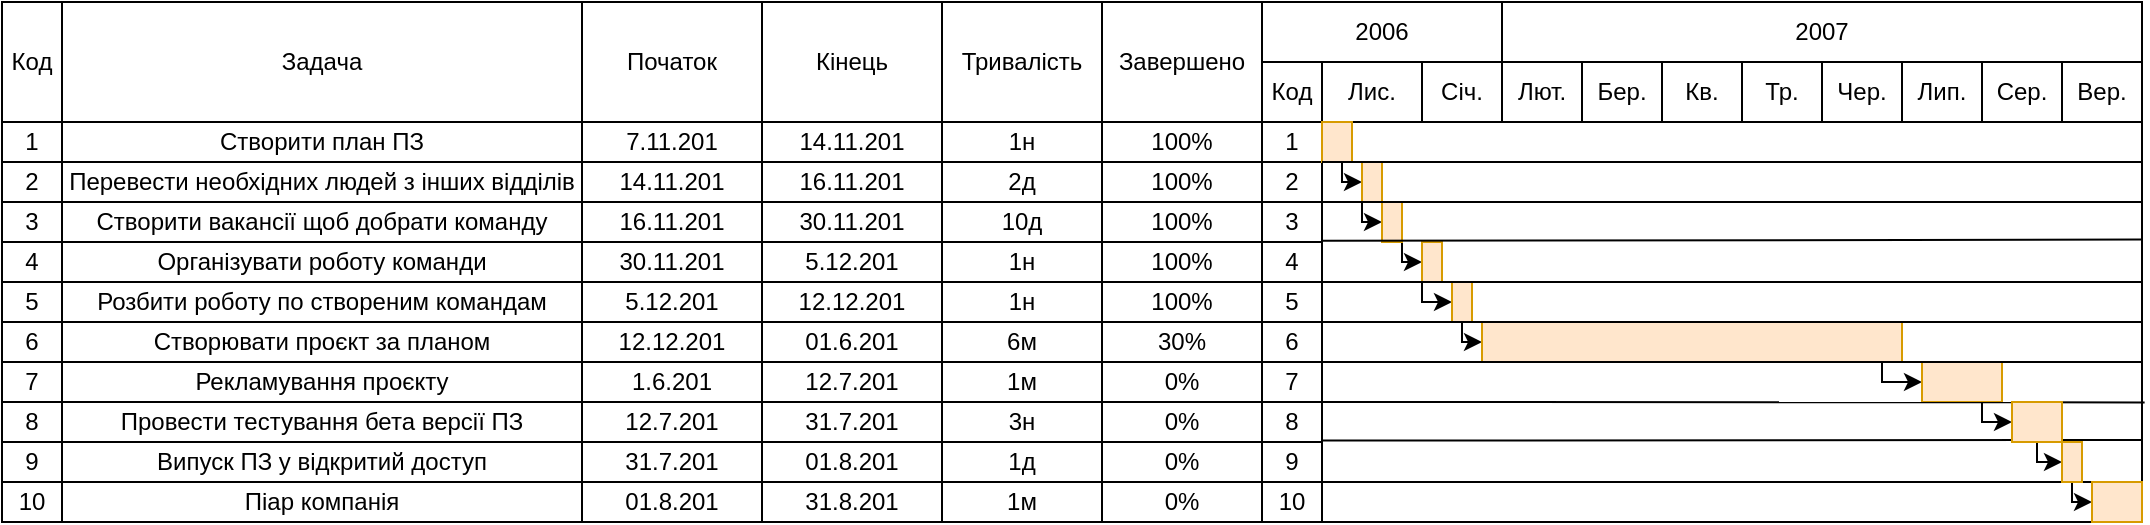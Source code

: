 <mxfile version="22.1.11" type="device">
  <diagram name="Page-1" id="QjTo8kEE8wPIJwBDdv7z">
    <mxGraphModel dx="1997" dy="632" grid="1" gridSize="10" guides="1" tooltips="1" connect="1" arrows="1" fold="1" page="1" pageScale="1" pageWidth="850" pageHeight="1100" math="0" shadow="0">
      <root>
        <mxCell id="0" />
        <mxCell id="1" parent="0" />
        <mxCell id="m9dfge4vshhXxdxs11Ri-1" value="" style="rounded=0;whiteSpace=wrap;html=1;" vertex="1" parent="1">
          <mxGeometry x="-130" y="260" width="630" height="230" as="geometry" />
        </mxCell>
        <mxCell id="m9dfge4vshhXxdxs11Ri-2" value="Код" style="rounded=0;whiteSpace=wrap;html=1;" vertex="1" parent="1">
          <mxGeometry x="-130" y="230" width="30" height="60" as="geometry" />
        </mxCell>
        <mxCell id="m9dfge4vshhXxdxs11Ri-3" value="1" style="rounded=0;whiteSpace=wrap;html=1;" vertex="1" parent="1">
          <mxGeometry x="-130" y="290" width="30" height="20" as="geometry" />
        </mxCell>
        <mxCell id="m9dfge4vshhXxdxs11Ri-4" value="3" style="rounded=0;whiteSpace=wrap;html=1;" vertex="1" parent="1">
          <mxGeometry x="-130" y="330" width="30" height="20" as="geometry" />
        </mxCell>
        <mxCell id="m9dfge4vshhXxdxs11Ri-5" value="4" style="rounded=0;whiteSpace=wrap;html=1;" vertex="1" parent="1">
          <mxGeometry x="-130" y="350" width="30" height="20" as="geometry" />
        </mxCell>
        <mxCell id="m9dfge4vshhXxdxs11Ri-6" value="5" style="rounded=0;whiteSpace=wrap;html=1;" vertex="1" parent="1">
          <mxGeometry x="-130" y="370" width="30" height="20" as="geometry" />
        </mxCell>
        <mxCell id="m9dfge4vshhXxdxs11Ri-7" value="6" style="rounded=0;whiteSpace=wrap;html=1;" vertex="1" parent="1">
          <mxGeometry x="-130" y="390" width="30" height="20" as="geometry" />
        </mxCell>
        <mxCell id="m9dfge4vshhXxdxs11Ri-8" value="7" style="rounded=0;whiteSpace=wrap;html=1;" vertex="1" parent="1">
          <mxGeometry x="-130" y="410" width="30" height="20" as="geometry" />
        </mxCell>
        <mxCell id="m9dfge4vshhXxdxs11Ri-9" value="8" style="rounded=0;whiteSpace=wrap;html=1;" vertex="1" parent="1">
          <mxGeometry x="-130" y="430" width="30" height="20" as="geometry" />
        </mxCell>
        <mxCell id="m9dfge4vshhXxdxs11Ri-10" value="9" style="rounded=0;whiteSpace=wrap;html=1;" vertex="1" parent="1">
          <mxGeometry x="-130" y="450" width="30" height="20" as="geometry" />
        </mxCell>
        <mxCell id="m9dfge4vshhXxdxs11Ri-11" value="10" style="rounded=0;whiteSpace=wrap;html=1;" vertex="1" parent="1">
          <mxGeometry x="-130" y="470" width="30" height="20" as="geometry" />
        </mxCell>
        <mxCell id="m9dfge4vshhXxdxs11Ri-16" value="2" style="rounded=0;whiteSpace=wrap;html=1;" vertex="1" parent="1">
          <mxGeometry x="-130" y="310" width="30" height="20" as="geometry" />
        </mxCell>
        <mxCell id="m9dfge4vshhXxdxs11Ri-17" value="Задача" style="rounded=0;whiteSpace=wrap;html=1;" vertex="1" parent="1">
          <mxGeometry x="-100" y="230" width="260" height="60" as="geometry" />
        </mxCell>
        <mxCell id="m9dfge4vshhXxdxs11Ri-18" value="Створити план ПЗ" style="rounded=0;whiteSpace=wrap;html=1;" vertex="1" parent="1">
          <mxGeometry x="-100" y="290" width="260" height="20" as="geometry" />
        </mxCell>
        <mxCell id="m9dfge4vshhXxdxs11Ri-19" value="Перевести необхідних людей з інших відділів" style="rounded=0;whiteSpace=wrap;html=1;" vertex="1" parent="1">
          <mxGeometry x="-100" y="310" width="260" height="20" as="geometry" />
        </mxCell>
        <mxCell id="m9dfge4vshhXxdxs11Ri-20" value="Створити вакансії щоб добрати команду" style="rounded=0;whiteSpace=wrap;html=1;" vertex="1" parent="1">
          <mxGeometry x="-100" y="330" width="260" height="20" as="geometry" />
        </mxCell>
        <mxCell id="m9dfge4vshhXxdxs11Ri-21" value="Організувати роботу команди" style="rounded=0;whiteSpace=wrap;html=1;" vertex="1" parent="1">
          <mxGeometry x="-100" y="350" width="260" height="20" as="geometry" />
        </mxCell>
        <mxCell id="m9dfge4vshhXxdxs11Ri-22" value="Розбити роботу по створеним командам" style="rounded=0;whiteSpace=wrap;html=1;" vertex="1" parent="1">
          <mxGeometry x="-100" y="370" width="260" height="20" as="geometry" />
        </mxCell>
        <mxCell id="m9dfge4vshhXxdxs11Ri-24" value="Створювати проєкт за планом" style="rounded=0;whiteSpace=wrap;html=1;" vertex="1" parent="1">
          <mxGeometry x="-100" y="390" width="260" height="20" as="geometry" />
        </mxCell>
        <mxCell id="m9dfge4vshhXxdxs11Ri-25" value="Рекламування проєкту" style="rounded=0;whiteSpace=wrap;html=1;" vertex="1" parent="1">
          <mxGeometry x="-100" y="410" width="260" height="20" as="geometry" />
        </mxCell>
        <mxCell id="m9dfge4vshhXxdxs11Ri-26" value="Провести тестування бета версії ПЗ" style="rounded=0;whiteSpace=wrap;html=1;" vertex="1" parent="1">
          <mxGeometry x="-100" y="430" width="260" height="20" as="geometry" />
        </mxCell>
        <mxCell id="m9dfge4vshhXxdxs11Ri-27" value="Випуск ПЗ у відкритий доступ" style="rounded=0;whiteSpace=wrap;html=1;" vertex="1" parent="1">
          <mxGeometry x="-100" y="450" width="260" height="20" as="geometry" />
        </mxCell>
        <mxCell id="m9dfge4vshhXxdxs11Ri-28" value="Піар компанія" style="rounded=0;whiteSpace=wrap;html=1;" vertex="1" parent="1">
          <mxGeometry x="-100" y="470" width="260" height="20" as="geometry" />
        </mxCell>
        <mxCell id="m9dfge4vshhXxdxs11Ri-30" value="Початок" style="rounded=0;whiteSpace=wrap;html=1;" vertex="1" parent="1">
          <mxGeometry x="160" y="230" width="90" height="60" as="geometry" />
        </mxCell>
        <mxCell id="m9dfge4vshhXxdxs11Ri-31" value="7.11.201" style="rounded=0;whiteSpace=wrap;html=1;" vertex="1" parent="1">
          <mxGeometry x="160" y="290" width="90" height="20" as="geometry" />
        </mxCell>
        <mxCell id="m9dfge4vshhXxdxs11Ri-32" value="Кінець" style="rounded=0;whiteSpace=wrap;html=1;" vertex="1" parent="1">
          <mxGeometry x="250" y="230" width="90" height="60" as="geometry" />
        </mxCell>
        <mxCell id="m9dfge4vshhXxdxs11Ri-33" value="14.11.201" style="rounded=0;whiteSpace=wrap;html=1;" vertex="1" parent="1">
          <mxGeometry x="250" y="290" width="90" height="20" as="geometry" />
        </mxCell>
        <mxCell id="m9dfge4vshhXxdxs11Ri-34" value="Тривалість" style="rounded=0;whiteSpace=wrap;html=1;" vertex="1" parent="1">
          <mxGeometry x="340" y="230" width="80" height="60" as="geometry" />
        </mxCell>
        <mxCell id="m9dfge4vshhXxdxs11Ri-35" value="1н" style="rounded=0;whiteSpace=wrap;html=1;" vertex="1" parent="1">
          <mxGeometry x="340" y="290" width="80" height="20" as="geometry" />
        </mxCell>
        <mxCell id="m9dfge4vshhXxdxs11Ri-36" value="14.11.201" style="rounded=0;whiteSpace=wrap;html=1;" vertex="1" parent="1">
          <mxGeometry x="160" y="310" width="90" height="20" as="geometry" />
        </mxCell>
        <mxCell id="m9dfge4vshhXxdxs11Ri-37" value="16.11.201" style="rounded=0;whiteSpace=wrap;html=1;" vertex="1" parent="1">
          <mxGeometry x="250" y="310" width="90" height="20" as="geometry" />
        </mxCell>
        <mxCell id="m9dfge4vshhXxdxs11Ri-38" value="2д" style="rounded=0;whiteSpace=wrap;html=1;" vertex="1" parent="1">
          <mxGeometry x="340" y="310" width="80" height="20" as="geometry" />
        </mxCell>
        <mxCell id="m9dfge4vshhXxdxs11Ri-39" value="16.11.201" style="rounded=0;whiteSpace=wrap;html=1;" vertex="1" parent="1">
          <mxGeometry x="160" y="330" width="90" height="20" as="geometry" />
        </mxCell>
        <mxCell id="m9dfge4vshhXxdxs11Ri-40" value="30.11.201" style="rounded=0;whiteSpace=wrap;html=1;" vertex="1" parent="1">
          <mxGeometry x="250" y="330" width="90" height="20" as="geometry" />
        </mxCell>
        <mxCell id="m9dfge4vshhXxdxs11Ri-41" value="10д" style="rounded=0;whiteSpace=wrap;html=1;" vertex="1" parent="1">
          <mxGeometry x="340" y="330" width="80" height="20" as="geometry" />
        </mxCell>
        <mxCell id="m9dfge4vshhXxdxs11Ri-42" value="30.11.201" style="rounded=0;whiteSpace=wrap;html=1;" vertex="1" parent="1">
          <mxGeometry x="160" y="350" width="90" height="20" as="geometry" />
        </mxCell>
        <mxCell id="m9dfge4vshhXxdxs11Ri-43" value="5.12.201" style="rounded=0;whiteSpace=wrap;html=1;" vertex="1" parent="1">
          <mxGeometry x="250" y="350" width="90" height="20" as="geometry" />
        </mxCell>
        <mxCell id="m9dfge4vshhXxdxs11Ri-44" value="1н" style="rounded=0;whiteSpace=wrap;html=1;" vertex="1" parent="1">
          <mxGeometry x="340" y="350" width="80" height="20" as="geometry" />
        </mxCell>
        <mxCell id="m9dfge4vshhXxdxs11Ri-46" value="5.12.201" style="rounded=0;whiteSpace=wrap;html=1;" vertex="1" parent="1">
          <mxGeometry x="160" y="370" width="90" height="20" as="geometry" />
        </mxCell>
        <mxCell id="m9dfge4vshhXxdxs11Ri-47" value="12.12.201" style="rounded=0;whiteSpace=wrap;html=1;" vertex="1" parent="1">
          <mxGeometry x="250" y="370" width="90" height="20" as="geometry" />
        </mxCell>
        <mxCell id="m9dfge4vshhXxdxs11Ri-48" value="1н" style="rounded=0;whiteSpace=wrap;html=1;" vertex="1" parent="1">
          <mxGeometry x="340" y="370" width="80" height="20" as="geometry" />
        </mxCell>
        <mxCell id="m9dfge4vshhXxdxs11Ri-49" value="12.12.201" style="rounded=0;whiteSpace=wrap;html=1;" vertex="1" parent="1">
          <mxGeometry x="160" y="390" width="90" height="20" as="geometry" />
        </mxCell>
        <mxCell id="m9dfge4vshhXxdxs11Ri-50" value="01.6.201" style="rounded=0;whiteSpace=wrap;html=1;" vertex="1" parent="1">
          <mxGeometry x="250" y="390" width="90" height="20" as="geometry" />
        </mxCell>
        <mxCell id="m9dfge4vshhXxdxs11Ri-51" value="6м" style="rounded=0;whiteSpace=wrap;html=1;" vertex="1" parent="1">
          <mxGeometry x="340" y="390" width="80" height="20" as="geometry" />
        </mxCell>
        <mxCell id="m9dfge4vshhXxdxs11Ri-52" value="1.6.201" style="rounded=0;whiteSpace=wrap;html=1;" vertex="1" parent="1">
          <mxGeometry x="160" y="410" width="90" height="20" as="geometry" />
        </mxCell>
        <mxCell id="m9dfge4vshhXxdxs11Ri-53" value="12.7.201" style="rounded=0;whiteSpace=wrap;html=1;" vertex="1" parent="1">
          <mxGeometry x="250" y="410" width="90" height="20" as="geometry" />
        </mxCell>
        <mxCell id="m9dfge4vshhXxdxs11Ri-54" value="1м" style="rounded=0;whiteSpace=wrap;html=1;" vertex="1" parent="1">
          <mxGeometry x="340" y="410" width="80" height="20" as="geometry" />
        </mxCell>
        <mxCell id="m9dfge4vshhXxdxs11Ri-55" value="12.7.201" style="rounded=0;whiteSpace=wrap;html=1;" vertex="1" parent="1">
          <mxGeometry x="160" y="430" width="90" height="20" as="geometry" />
        </mxCell>
        <mxCell id="m9dfge4vshhXxdxs11Ri-56" value="31.7.201" style="rounded=0;whiteSpace=wrap;html=1;" vertex="1" parent="1">
          <mxGeometry x="250" y="430" width="90" height="20" as="geometry" />
        </mxCell>
        <mxCell id="m9dfge4vshhXxdxs11Ri-57" value="3н" style="rounded=0;whiteSpace=wrap;html=1;" vertex="1" parent="1">
          <mxGeometry x="340" y="430" width="80" height="20" as="geometry" />
        </mxCell>
        <mxCell id="m9dfge4vshhXxdxs11Ri-58" value="31.7.201" style="rounded=0;whiteSpace=wrap;html=1;" vertex="1" parent="1">
          <mxGeometry x="160" y="450" width="90" height="20" as="geometry" />
        </mxCell>
        <mxCell id="m9dfge4vshhXxdxs11Ri-59" value="01.8.201" style="rounded=0;whiteSpace=wrap;html=1;" vertex="1" parent="1">
          <mxGeometry x="250" y="450" width="90" height="20" as="geometry" />
        </mxCell>
        <mxCell id="m9dfge4vshhXxdxs11Ri-60" value="1д" style="rounded=0;whiteSpace=wrap;html=1;" vertex="1" parent="1">
          <mxGeometry x="340" y="450" width="80" height="20" as="geometry" />
        </mxCell>
        <mxCell id="m9dfge4vshhXxdxs11Ri-61" value="01.8.201" style="rounded=0;whiteSpace=wrap;html=1;" vertex="1" parent="1">
          <mxGeometry x="160" y="470" width="90" height="20" as="geometry" />
        </mxCell>
        <mxCell id="m9dfge4vshhXxdxs11Ri-62" value="31.8.201" style="rounded=0;whiteSpace=wrap;html=1;" vertex="1" parent="1">
          <mxGeometry x="250" y="470" width="90" height="20" as="geometry" />
        </mxCell>
        <mxCell id="m9dfge4vshhXxdxs11Ri-63" value="1м" style="rounded=0;whiteSpace=wrap;html=1;" vertex="1" parent="1">
          <mxGeometry x="340" y="470" width="80" height="20" as="geometry" />
        </mxCell>
        <mxCell id="m9dfge4vshhXxdxs11Ri-67" value="Завершено" style="rounded=0;whiteSpace=wrap;html=1;" vertex="1" parent="1">
          <mxGeometry x="420" y="230" width="80" height="60" as="geometry" />
        </mxCell>
        <mxCell id="m9dfge4vshhXxdxs11Ri-68" value="100%" style="rounded=0;whiteSpace=wrap;html=1;" vertex="1" parent="1">
          <mxGeometry x="420" y="290" width="80" height="20" as="geometry" />
        </mxCell>
        <mxCell id="m9dfge4vshhXxdxs11Ri-69" value="100%" style="rounded=0;whiteSpace=wrap;html=1;" vertex="1" parent="1">
          <mxGeometry x="420" y="310" width="80" height="20" as="geometry" />
        </mxCell>
        <mxCell id="m9dfge4vshhXxdxs11Ri-70" value="100%" style="rounded=0;whiteSpace=wrap;html=1;" vertex="1" parent="1">
          <mxGeometry x="420" y="330" width="80" height="20" as="geometry" />
        </mxCell>
        <mxCell id="m9dfge4vshhXxdxs11Ri-71" value="100%" style="rounded=0;whiteSpace=wrap;html=1;" vertex="1" parent="1">
          <mxGeometry x="420" y="350" width="80" height="20" as="geometry" />
        </mxCell>
        <mxCell id="m9dfge4vshhXxdxs11Ri-72" value="100%" style="rounded=0;whiteSpace=wrap;html=1;" vertex="1" parent="1">
          <mxGeometry x="420" y="370" width="80" height="20" as="geometry" />
        </mxCell>
        <mxCell id="m9dfge4vshhXxdxs11Ri-73" value="30%" style="rounded=0;whiteSpace=wrap;html=1;" vertex="1" parent="1">
          <mxGeometry x="420" y="390" width="80" height="20" as="geometry" />
        </mxCell>
        <mxCell id="m9dfge4vshhXxdxs11Ri-74" value="0%" style="rounded=0;whiteSpace=wrap;html=1;" vertex="1" parent="1">
          <mxGeometry x="420" y="410" width="80" height="20" as="geometry" />
        </mxCell>
        <mxCell id="m9dfge4vshhXxdxs11Ri-75" value="0%" style="rounded=0;whiteSpace=wrap;html=1;" vertex="1" parent="1">
          <mxGeometry x="420" y="430" width="80" height="20" as="geometry" />
        </mxCell>
        <mxCell id="m9dfge4vshhXxdxs11Ri-76" value="0%" style="rounded=0;whiteSpace=wrap;html=1;" vertex="1" parent="1">
          <mxGeometry x="420" y="450" width="80" height="20" as="geometry" />
        </mxCell>
        <mxCell id="m9dfge4vshhXxdxs11Ri-77" value="0%" style="rounded=0;whiteSpace=wrap;html=1;" vertex="1" parent="1">
          <mxGeometry x="420" y="470" width="80" height="20" as="geometry" />
        </mxCell>
        <mxCell id="m9dfge4vshhXxdxs11Ri-293" value="" style="rounded=0;whiteSpace=wrap;html=1;" vertex="1" parent="1">
          <mxGeometry x="500" y="290" width="440" height="200" as="geometry" />
        </mxCell>
        <mxCell id="m9dfge4vshhXxdxs11Ri-294" value="2006" style="rounded=0;whiteSpace=wrap;html=1;" vertex="1" parent="1">
          <mxGeometry x="500" y="230" width="120" height="30" as="geometry" />
        </mxCell>
        <mxCell id="m9dfge4vshhXxdxs11Ri-295" value="Лис." style="rounded=0;whiteSpace=wrap;html=1;" vertex="1" parent="1">
          <mxGeometry x="530" y="260" width="50" height="30" as="geometry" />
        </mxCell>
        <mxCell id="m9dfge4vshhXxdxs11Ri-296" value="Січ." style="rounded=0;whiteSpace=wrap;html=1;" vertex="1" parent="1">
          <mxGeometry x="580" y="260" width="40" height="30" as="geometry" />
        </mxCell>
        <mxCell id="m9dfge4vshhXxdxs11Ri-297" value="Лют." style="rounded=0;whiteSpace=wrap;html=1;" vertex="1" parent="1">
          <mxGeometry x="620" y="260" width="40" height="30" as="geometry" />
        </mxCell>
        <mxCell id="m9dfge4vshhXxdxs11Ri-298" value="Бер." style="rounded=0;whiteSpace=wrap;html=1;" vertex="1" parent="1">
          <mxGeometry x="660" y="260" width="40" height="30" as="geometry" />
        </mxCell>
        <mxCell id="m9dfge4vshhXxdxs11Ri-299" value="Кв." style="rounded=0;whiteSpace=wrap;html=1;" vertex="1" parent="1">
          <mxGeometry x="700" y="260" width="40" height="30" as="geometry" />
        </mxCell>
        <mxCell id="m9dfge4vshhXxdxs11Ri-300" value="Тр." style="rounded=0;whiteSpace=wrap;html=1;" vertex="1" parent="1">
          <mxGeometry x="740" y="260" width="40" height="30" as="geometry" />
        </mxCell>
        <mxCell id="m9dfge4vshhXxdxs11Ri-301" value="Чер." style="rounded=0;whiteSpace=wrap;html=1;" vertex="1" parent="1">
          <mxGeometry x="780" y="260" width="40" height="30" as="geometry" />
        </mxCell>
        <mxCell id="m9dfge4vshhXxdxs11Ri-302" value="Лип." style="rounded=0;whiteSpace=wrap;html=1;" vertex="1" parent="1">
          <mxGeometry x="820" y="260" width="40" height="30" as="geometry" />
        </mxCell>
        <mxCell id="m9dfge4vshhXxdxs11Ri-303" value="Сер." style="rounded=0;whiteSpace=wrap;html=1;" vertex="1" parent="1">
          <mxGeometry x="860" y="260" width="40" height="30" as="geometry" />
        </mxCell>
        <mxCell id="m9dfge4vshhXxdxs11Ri-304" value="Вер." style="rounded=0;whiteSpace=wrap;html=1;" vertex="1" parent="1">
          <mxGeometry x="900" y="260" width="40" height="30" as="geometry" />
        </mxCell>
        <mxCell id="m9dfge4vshhXxdxs11Ri-305" value="Код" style="rounded=0;whiteSpace=wrap;html=1;" vertex="1" parent="1">
          <mxGeometry x="500" y="260" width="30" height="30" as="geometry" />
        </mxCell>
        <mxCell id="m9dfge4vshhXxdxs11Ri-306" value="1" style="rounded=0;whiteSpace=wrap;html=1;" vertex="1" parent="1">
          <mxGeometry x="500" y="290" width="30" height="20" as="geometry" />
        </mxCell>
        <mxCell id="m9dfge4vshhXxdxs11Ri-307" value="3" style="rounded=0;whiteSpace=wrap;html=1;" vertex="1" parent="1">
          <mxGeometry x="500" y="330" width="30" height="20" as="geometry" />
        </mxCell>
        <mxCell id="m9dfge4vshhXxdxs11Ri-308" value="4" style="rounded=0;whiteSpace=wrap;html=1;" vertex="1" parent="1">
          <mxGeometry x="500" y="350" width="30" height="20" as="geometry" />
        </mxCell>
        <mxCell id="m9dfge4vshhXxdxs11Ri-309" value="5" style="rounded=0;whiteSpace=wrap;html=1;" vertex="1" parent="1">
          <mxGeometry x="500" y="370" width="30" height="20" as="geometry" />
        </mxCell>
        <mxCell id="m9dfge4vshhXxdxs11Ri-310" value="6" style="rounded=0;whiteSpace=wrap;html=1;" vertex="1" parent="1">
          <mxGeometry x="500" y="390" width="30" height="20" as="geometry" />
        </mxCell>
        <mxCell id="m9dfge4vshhXxdxs11Ri-311" value="7" style="rounded=0;whiteSpace=wrap;html=1;" vertex="1" parent="1">
          <mxGeometry x="500" y="410" width="30" height="20" as="geometry" />
        </mxCell>
        <mxCell id="m9dfge4vshhXxdxs11Ri-312" value="8" style="rounded=0;whiteSpace=wrap;html=1;" vertex="1" parent="1">
          <mxGeometry x="500" y="430" width="30" height="20" as="geometry" />
        </mxCell>
        <mxCell id="m9dfge4vshhXxdxs11Ri-313" value="9" style="rounded=0;whiteSpace=wrap;html=1;" vertex="1" parent="1">
          <mxGeometry x="500" y="450" width="30" height="20" as="geometry" />
        </mxCell>
        <mxCell id="m9dfge4vshhXxdxs11Ri-314" value="10" style="rounded=0;whiteSpace=wrap;html=1;" vertex="1" parent="1">
          <mxGeometry x="500" y="470" width="30" height="20" as="geometry" />
        </mxCell>
        <mxCell id="m9dfge4vshhXxdxs11Ri-315" value="2" style="rounded=0;whiteSpace=wrap;html=1;" vertex="1" parent="1">
          <mxGeometry x="500" y="310" width="30" height="20" as="geometry" />
        </mxCell>
        <mxCell id="m9dfge4vshhXxdxs11Ri-316" style="edgeStyle=orthogonalEdgeStyle;rounded=0;orthogonalLoop=1;jettySize=auto;html=1;entryX=0;entryY=0.5;entryDx=0;entryDy=0;" edge="1" parent="1" source="m9dfge4vshhXxdxs11Ri-317" target="m9dfge4vshhXxdxs11Ri-319">
          <mxGeometry relative="1" as="geometry">
            <Array as="points">
              <mxPoint x="540" y="320" />
            </Array>
          </mxGeometry>
        </mxCell>
        <mxCell id="m9dfge4vshhXxdxs11Ri-317" value="" style="rounded=0;whiteSpace=wrap;html=1;fillColor=#ffe6cc;strokeColor=#d79b00;" vertex="1" parent="1">
          <mxGeometry x="530" y="290" width="15" height="20" as="geometry" />
        </mxCell>
        <mxCell id="m9dfge4vshhXxdxs11Ri-318" style="edgeStyle=orthogonalEdgeStyle;rounded=0;orthogonalLoop=1;jettySize=auto;html=1;entryX=0;entryY=0.5;entryDx=0;entryDy=0;" edge="1" parent="1" source="m9dfge4vshhXxdxs11Ri-319" target="m9dfge4vshhXxdxs11Ri-321">
          <mxGeometry relative="1" as="geometry">
            <Array as="points">
              <mxPoint x="550" y="340" />
            </Array>
          </mxGeometry>
        </mxCell>
        <mxCell id="m9dfge4vshhXxdxs11Ri-319" value="" style="rounded=0;whiteSpace=wrap;html=1;fillColor=#ffe6cc;strokeColor=#d79b00;" vertex="1" parent="1">
          <mxGeometry x="550" y="310" width="10" height="20" as="geometry" />
        </mxCell>
        <mxCell id="m9dfge4vshhXxdxs11Ri-320" style="edgeStyle=orthogonalEdgeStyle;rounded=0;orthogonalLoop=1;jettySize=auto;html=1;entryX=0;entryY=0.5;entryDx=0;entryDy=0;" edge="1" parent="1" source="m9dfge4vshhXxdxs11Ri-321" target="m9dfge4vshhXxdxs11Ri-323">
          <mxGeometry relative="1" as="geometry">
            <Array as="points">
              <mxPoint x="570" y="360" />
            </Array>
          </mxGeometry>
        </mxCell>
        <mxCell id="m9dfge4vshhXxdxs11Ri-321" value="" style="rounded=0;whiteSpace=wrap;html=1;fillColor=#ffe6cc;strokeColor=#d79b00;" vertex="1" parent="1">
          <mxGeometry x="560" y="330" width="10" height="20" as="geometry" />
        </mxCell>
        <mxCell id="m9dfge4vshhXxdxs11Ri-322" style="edgeStyle=orthogonalEdgeStyle;rounded=0;orthogonalLoop=1;jettySize=auto;html=1;entryX=0;entryY=0.5;entryDx=0;entryDy=0;" edge="1" parent="1" source="m9dfge4vshhXxdxs11Ri-323" target="m9dfge4vshhXxdxs11Ri-325">
          <mxGeometry relative="1" as="geometry">
            <Array as="points">
              <mxPoint x="580" y="380" />
            </Array>
          </mxGeometry>
        </mxCell>
        <mxCell id="m9dfge4vshhXxdxs11Ri-323" value="" style="rounded=0;whiteSpace=wrap;html=1;fillColor=#ffe6cc;strokeColor=#d79b00;" vertex="1" parent="1">
          <mxGeometry x="580" y="350" width="10" height="20" as="geometry" />
        </mxCell>
        <mxCell id="m9dfge4vshhXxdxs11Ri-324" style="edgeStyle=orthogonalEdgeStyle;rounded=0;orthogonalLoop=1;jettySize=auto;html=1;entryX=0;entryY=0.5;entryDx=0;entryDy=0;" edge="1" parent="1" source="m9dfge4vshhXxdxs11Ri-325" target="m9dfge4vshhXxdxs11Ri-328">
          <mxGeometry relative="1" as="geometry">
            <Array as="points">
              <mxPoint x="600" y="400" />
            </Array>
          </mxGeometry>
        </mxCell>
        <mxCell id="m9dfge4vshhXxdxs11Ri-325" value="" style="rounded=0;whiteSpace=wrap;html=1;fillColor=#ffe6cc;strokeColor=#d79b00;" vertex="1" parent="1">
          <mxGeometry x="595" y="370" width="10" height="20" as="geometry" />
        </mxCell>
        <mxCell id="m9dfge4vshhXxdxs11Ri-326" value="2007" style="rounded=0;whiteSpace=wrap;html=1;" vertex="1" parent="1">
          <mxGeometry x="620" y="230" width="320" height="30" as="geometry" />
        </mxCell>
        <mxCell id="m9dfge4vshhXxdxs11Ri-327" style="edgeStyle=orthogonalEdgeStyle;rounded=0;orthogonalLoop=1;jettySize=auto;html=1;entryX=0;entryY=0.5;entryDx=0;entryDy=0;" edge="1" parent="1" source="m9dfge4vshhXxdxs11Ri-328" target="m9dfge4vshhXxdxs11Ri-330">
          <mxGeometry relative="1" as="geometry">
            <Array as="points">
              <mxPoint x="810" y="420" />
            </Array>
          </mxGeometry>
        </mxCell>
        <mxCell id="m9dfge4vshhXxdxs11Ri-328" value="" style="rounded=0;whiteSpace=wrap;html=1;fillColor=#ffe6cc;strokeColor=#d79b00;" vertex="1" parent="1">
          <mxGeometry x="610" y="390" width="210" height="20" as="geometry" />
        </mxCell>
        <mxCell id="m9dfge4vshhXxdxs11Ri-329" style="edgeStyle=orthogonalEdgeStyle;rounded=0;orthogonalLoop=1;jettySize=auto;html=1;entryX=0;entryY=0.5;entryDx=0;entryDy=0;" edge="1" parent="1" source="m9dfge4vshhXxdxs11Ri-330" target="m9dfge4vshhXxdxs11Ri-341">
          <mxGeometry relative="1" as="geometry">
            <Array as="points">
              <mxPoint x="860" y="440" />
            </Array>
          </mxGeometry>
        </mxCell>
        <mxCell id="m9dfge4vshhXxdxs11Ri-330" value="" style="rounded=0;whiteSpace=wrap;html=1;fillColor=#ffe6cc;strokeColor=#d79b00;" vertex="1" parent="1">
          <mxGeometry x="830" y="410" width="40" height="20" as="geometry" />
        </mxCell>
        <mxCell id="m9dfge4vshhXxdxs11Ri-331" value="" style="endArrow=none;html=1;rounded=0;exitX=1;exitY=1;exitDx=0;exitDy=0;" edge="1" parent="1" source="m9dfge4vshhXxdxs11Ri-306">
          <mxGeometry width="50" height="50" relative="1" as="geometry">
            <mxPoint x="870" y="450" as="sourcePoint" />
            <mxPoint x="940" y="310" as="targetPoint" />
          </mxGeometry>
        </mxCell>
        <mxCell id="m9dfge4vshhXxdxs11Ri-332" value="" style="endArrow=none;html=1;rounded=0;exitX=1;exitY=1;exitDx=0;exitDy=0;" edge="1" parent="1">
          <mxGeometry width="50" height="50" relative="1" as="geometry">
            <mxPoint x="530" y="330" as="sourcePoint" />
            <mxPoint x="940" y="330" as="targetPoint" />
          </mxGeometry>
        </mxCell>
        <mxCell id="m9dfge4vshhXxdxs11Ri-333" value="" style="endArrow=none;html=1;rounded=0;exitX=1;exitY=1;exitDx=0;exitDy=0;entryX=1;entryY=0.294;entryDx=0;entryDy=0;entryPerimeter=0;" edge="1" parent="1" target="m9dfge4vshhXxdxs11Ri-293">
          <mxGeometry width="50" height="50" relative="1" as="geometry">
            <mxPoint x="530" y="349.43" as="sourcePoint" />
            <mxPoint x="1310" y="349.43" as="targetPoint" />
          </mxGeometry>
        </mxCell>
        <mxCell id="m9dfge4vshhXxdxs11Ri-334" value="" style="endArrow=none;html=1;rounded=0;exitX=1;exitY=1;exitDx=0;exitDy=0;" edge="1" parent="1">
          <mxGeometry width="50" height="50" relative="1" as="geometry">
            <mxPoint x="530" y="370" as="sourcePoint" />
            <mxPoint x="940" y="370" as="targetPoint" />
          </mxGeometry>
        </mxCell>
        <mxCell id="m9dfge4vshhXxdxs11Ri-335" value="" style="endArrow=none;html=1;rounded=0;exitX=1;exitY=1;exitDx=0;exitDy=0;" edge="1" parent="1">
          <mxGeometry width="50" height="50" relative="1" as="geometry">
            <mxPoint x="530" y="390" as="sourcePoint" />
            <mxPoint x="940" y="390" as="targetPoint" />
          </mxGeometry>
        </mxCell>
        <mxCell id="m9dfge4vshhXxdxs11Ri-336" value="" style="endArrow=none;html=1;rounded=0;exitX=1;exitY=1;exitDx=0;exitDy=0;" edge="1" parent="1">
          <mxGeometry width="50" height="50" relative="1" as="geometry">
            <mxPoint x="530" y="410" as="sourcePoint" />
            <mxPoint x="940" y="410" as="targetPoint" />
          </mxGeometry>
        </mxCell>
        <mxCell id="m9dfge4vshhXxdxs11Ri-337" value="" style="endArrow=none;html=1;rounded=0;exitX=1;exitY=1;exitDx=0;exitDy=0;entryX=1.003;entryY=0.701;entryDx=0;entryDy=0;entryPerimeter=0;" edge="1" parent="1" target="m9dfge4vshhXxdxs11Ri-293">
          <mxGeometry width="50" height="50" relative="1" as="geometry">
            <mxPoint x="530" y="430" as="sourcePoint" />
            <mxPoint x="1310" y="430" as="targetPoint" />
          </mxGeometry>
        </mxCell>
        <mxCell id="m9dfge4vshhXxdxs11Ri-338" value="" style="endArrow=none;html=1;rounded=0;exitX=1;exitY=1;exitDx=0;exitDy=0;" edge="1" parent="1">
          <mxGeometry width="50" height="50" relative="1" as="geometry">
            <mxPoint x="530" y="449.31" as="sourcePoint" />
            <mxPoint x="940" y="449" as="targetPoint" />
          </mxGeometry>
        </mxCell>
        <mxCell id="m9dfge4vshhXxdxs11Ri-339" value="" style="endArrow=none;html=1;rounded=0;exitX=1;exitY=1;exitDx=0;exitDy=0;entryX=1;entryY=0;entryDx=0;entryDy=0;" edge="1" parent="1" target="m9dfge4vshhXxdxs11Ri-344">
          <mxGeometry width="50" height="50" relative="1" as="geometry">
            <mxPoint x="530" y="470" as="sourcePoint" />
            <mxPoint x="1310" y="470" as="targetPoint" />
          </mxGeometry>
        </mxCell>
        <mxCell id="m9dfge4vshhXxdxs11Ri-340" style="edgeStyle=orthogonalEdgeStyle;rounded=0;orthogonalLoop=1;jettySize=auto;html=1;entryX=0;entryY=0.5;entryDx=0;entryDy=0;" edge="1" parent="1" source="m9dfge4vshhXxdxs11Ri-341" target="m9dfge4vshhXxdxs11Ri-343">
          <mxGeometry relative="1" as="geometry">
            <Array as="points">
              <mxPoint x="888" y="460" />
            </Array>
          </mxGeometry>
        </mxCell>
        <mxCell id="m9dfge4vshhXxdxs11Ri-341" value="" style="rounded=0;whiteSpace=wrap;html=1;fillColor=#ffe6cc;strokeColor=#d79b00;" vertex="1" parent="1">
          <mxGeometry x="875" y="430" width="25" height="20" as="geometry" />
        </mxCell>
        <mxCell id="m9dfge4vshhXxdxs11Ri-342" style="edgeStyle=orthogonalEdgeStyle;rounded=0;orthogonalLoop=1;jettySize=auto;html=1;entryX=0;entryY=0.5;entryDx=0;entryDy=0;" edge="1" parent="1" source="m9dfge4vshhXxdxs11Ri-343" target="m9dfge4vshhXxdxs11Ri-344">
          <mxGeometry relative="1" as="geometry">
            <Array as="points">
              <mxPoint x="905" y="480" />
            </Array>
          </mxGeometry>
        </mxCell>
        <mxCell id="m9dfge4vshhXxdxs11Ri-343" value="" style="rounded=0;whiteSpace=wrap;html=1;fillColor=#ffe6cc;strokeColor=#d79b00;" vertex="1" parent="1">
          <mxGeometry x="900" y="450" width="10" height="20" as="geometry" />
        </mxCell>
        <mxCell id="m9dfge4vshhXxdxs11Ri-344" value="" style="rounded=0;whiteSpace=wrap;html=1;fillColor=#ffe6cc;strokeColor=#d79b00;" vertex="1" parent="1">
          <mxGeometry x="915" y="470" width="25" height="20" as="geometry" />
        </mxCell>
      </root>
    </mxGraphModel>
  </diagram>
</mxfile>
